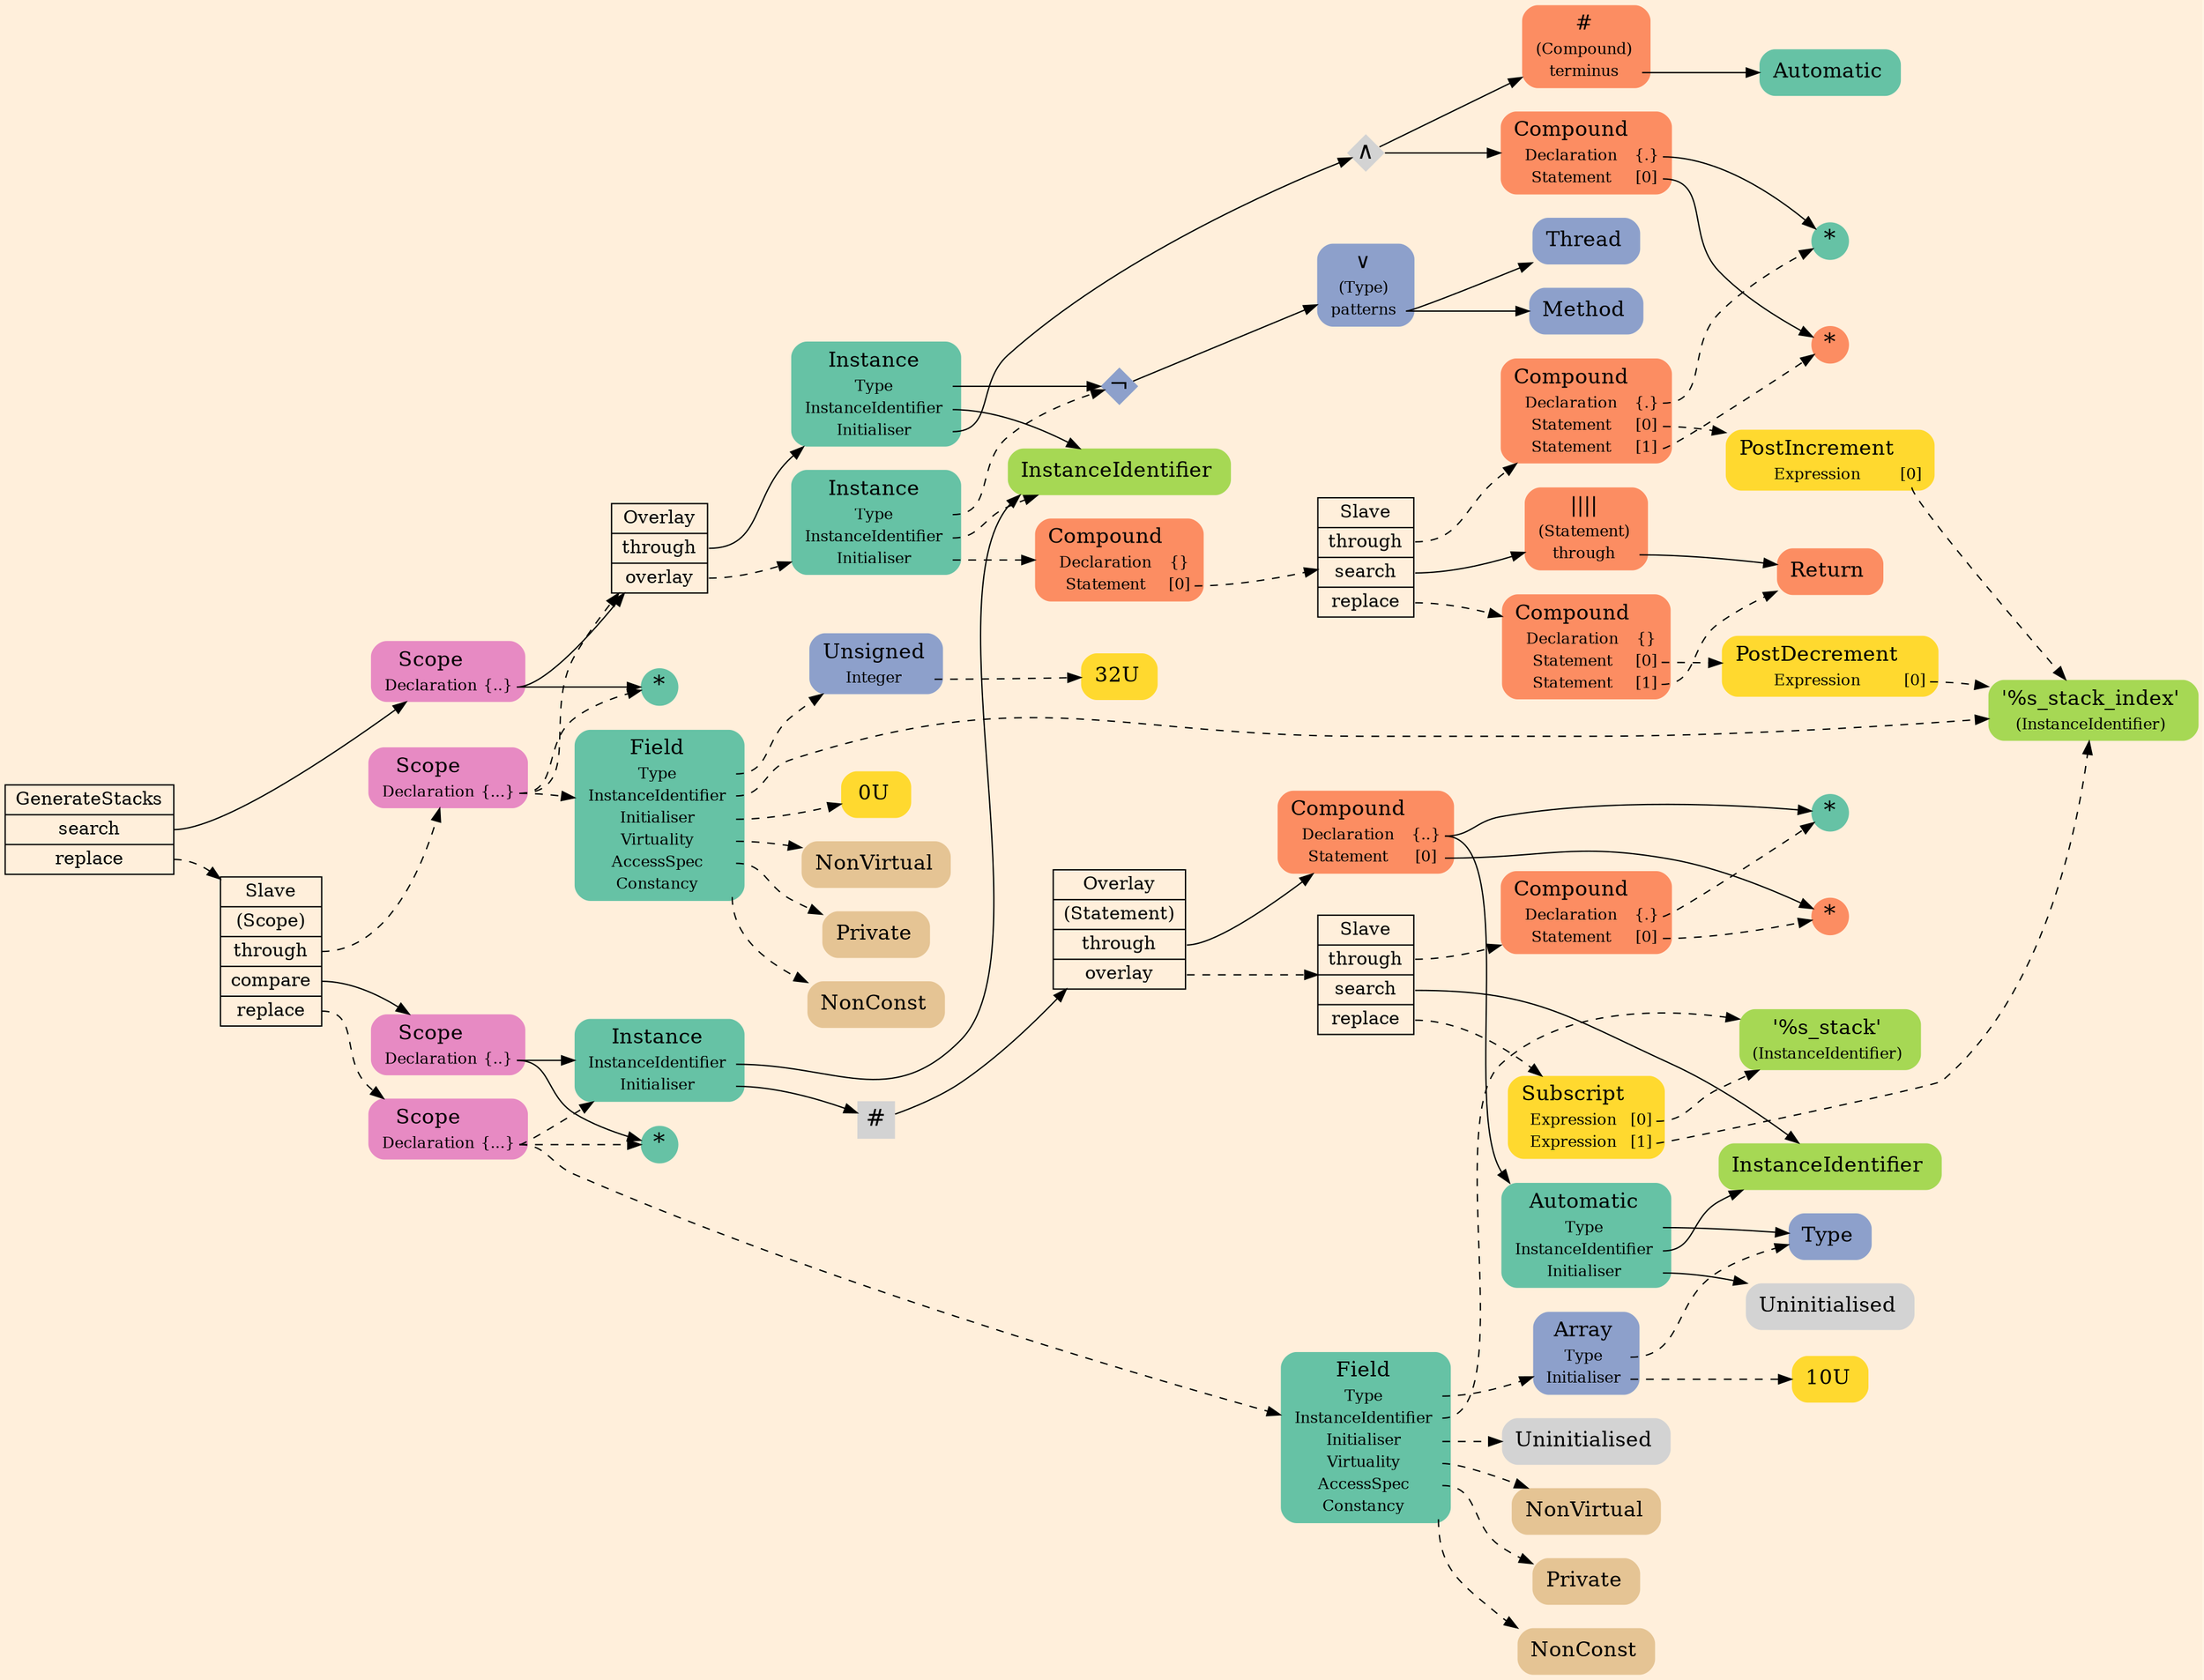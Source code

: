 digraph Inferno {
graph [
    rankdir = "LR"
    bgcolor = antiquewhite1
    color = black
    fontcolor = black
];
node [
];
// -------------------- transformation figure --------------------
"CR#P32-0" [
    shape = "record"
    fillcolor = antiquewhite1
    label = "<fixed> GenerateStacks | <port0> search | <port1> replace"
    style = "filled"
    fontsize = "14"
    color = black
    fontcolor = black
];

"#B-2-537" [
    shape = "plaintext"
    fillcolor = "/set28/4"
    label = <<TABLE BORDER="0" CELLBORDER="0" CELLSPACING="0">
     <TR><TD><FONT POINT-SIZE="16.0">Scope</FONT></TD><TD></TD></TR>
     <TR><TD>Declaration</TD><TD PORT="port0">{..}</TD></TR>
    </TABLE>>
    style = "rounded,filled"
    fontsize = "12"
];

"#B-2-519" [
    shape = "record"
    fillcolor = antiquewhite1
    label = "<fixed> Overlay | <port0> through | <port1> overlay"
    style = "filled"
    fontsize = "14"
    color = black
    fontcolor = black
];

"#B-2-502" [
    shape = "plaintext"
    fillcolor = "/set28/1"
    label = <<TABLE BORDER="0" CELLBORDER="0" CELLSPACING="0">
     <TR><TD><FONT POINT-SIZE="16.0">Instance</FONT></TD><TD></TD></TR>
     <TR><TD>Type</TD><TD PORT="port0"></TD></TR>
     <TR><TD>InstanceIdentifier</TD><TD PORT="port1"></TD></TR>
     <TR><TD>Initialiser</TD><TD PORT="port2"></TD></TR>
    </TABLE>>
    style = "rounded,filled"
    fontsize = "12"
];

"#B-2-508" [
    shape = "diamond"
    fillcolor = "/set28/3"
    label = <¬>
    style = "filled"
    fontsize = "18"
    penwidth = 0.0
    fixedsize = true
    width = 0.4
    height = 0.4
];

"#B-2-507" [
    shape = "plaintext"
    fillcolor = "/set28/3"
    label = <<TABLE BORDER="0" CELLBORDER="0" CELLSPACING="0">
     <TR><TD><FONT POINT-SIZE="16.0">∨</FONT></TD><TD></TD></TR>
     <TR><TD>(Type)</TD><TD PORT="port0"></TD></TR>
     <TR><TD>patterns</TD><TD PORT="port1"></TD></TR>
    </TABLE>>
    style = "rounded,filled"
    fontsize = "12"
];

"#B-2-505" [
    shape = "plaintext"
    fillcolor = "/set28/3"
    label = <<TABLE BORDER="0" CELLBORDER="0" CELLSPACING="0">
     <TR><TD><FONT POINT-SIZE="16.0">Thread</FONT></TD><TD></TD></TR>
    </TABLE>>
    style = "rounded,filled"
    fontsize = "12"
];

"#B-2-506" [
    shape = "plaintext"
    fillcolor = "/set28/3"
    label = <<TABLE BORDER="0" CELLBORDER="0" CELLSPACING="0">
     <TR><TD><FONT POINT-SIZE="16.0">Method</FONT></TD><TD></TD></TR>
    </TABLE>>
    style = "rounded,filled"
    fontsize = "12"
];

"#B-2-550" [
    shape = "plaintext"
    fillcolor = "/set28/5"
    label = <<TABLE BORDER="0" CELLBORDER="0" CELLSPACING="0">
     <TR><TD><FONT POINT-SIZE="16.0">InstanceIdentifier</FONT></TD><TD></TD></TR>
    </TABLE>>
    style = "rounded,filled"
    fontsize = "12"
];

"#B-2-509" [
    shape = "diamond"
    label = <∧>
    style = "filled"
    fontsize = "18"
    penwidth = 0.0
    fixedsize = true
    width = 0.4
    height = 0.4
];

"#B-2-510" [
    shape = "plaintext"
    fillcolor = "/set28/2"
    label = <<TABLE BORDER="0" CELLBORDER="0" CELLSPACING="0">
     <TR><TD><FONT POINT-SIZE="16.0">Compound</FONT></TD><TD></TD></TR>
     <TR><TD>Declaration</TD><TD PORT="port0">{.}</TD></TR>
     <TR><TD>Statement</TD><TD PORT="port1">[0]</TD></TR>
    </TABLE>>
    style = "rounded,filled"
    fontsize = "12"
];

"#B-2-514" [
    shape = "circle"
    fillcolor = "/set28/1"
    label = <*>
    style = "filled"
    fontsize = "18"
    penwidth = 0.0
    fixedsize = true
    width = 0.4
    height = 0.4
];

"#B-2-515" [
    shape = "circle"
    fillcolor = "/set28/2"
    label = <*>
    style = "filled"
    fontsize = "18"
    penwidth = 0.0
    fixedsize = true
    width = 0.4
    height = 0.4
];

"#B-2-517" [
    shape = "plaintext"
    fillcolor = "/set28/2"
    label = <<TABLE BORDER="0" CELLBORDER="0" CELLSPACING="0">
     <TR><TD><FONT POINT-SIZE="16.0">#</FONT></TD><TD></TD></TR>
     <TR><TD>(Compound)</TD><TD PORT="port0"></TD></TR>
     <TR><TD>terminus</TD><TD PORT="port1"></TD></TR>
    </TABLE>>
    style = "rounded,filled"
    fontsize = "12"
];

"#B-2-520" [
    shape = "plaintext"
    fillcolor = "/set28/1"
    label = <<TABLE BORDER="0" CELLBORDER="0" CELLSPACING="0">
     <TR><TD><FONT POINT-SIZE="16.0">Automatic</FONT></TD><TD></TD></TR>
    </TABLE>>
    style = "rounded,filled"
    fontsize = "12"
];

"#B-2-503" [
    shape = "plaintext"
    fillcolor = "/set28/1"
    label = <<TABLE BORDER="0" CELLBORDER="0" CELLSPACING="0">
     <TR><TD><FONT POINT-SIZE="16.0">Instance</FONT></TD><TD></TD></TR>
     <TR><TD>Type</TD><TD PORT="port0"></TD></TR>
     <TR><TD>InstanceIdentifier</TD><TD PORT="port1"></TD></TR>
     <TR><TD>Initialiser</TD><TD PORT="port2"></TD></TR>
    </TABLE>>
    style = "rounded,filled"
    fontsize = "12"
];

"#B-2-513" [
    shape = "plaintext"
    fillcolor = "/set28/2"
    label = <<TABLE BORDER="0" CELLBORDER="0" CELLSPACING="0">
     <TR><TD><FONT POINT-SIZE="16.0">Compound</FONT></TD><TD></TD></TR>
     <TR><TD>Declaration</TD><TD PORT="port0">{}</TD></TR>
     <TR><TD>Statement</TD><TD PORT="port1">[0]</TD></TR>
    </TABLE>>
    style = "rounded,filled"
    fontsize = "12"
];

"#B-2-560" [
    shape = "record"
    fillcolor = antiquewhite1
    label = "<fixed> Slave | <port0> through | <port1> search | <port2> replace"
    style = "filled"
    fontsize = "14"
    color = black
    fontcolor = black
];

"#B-2-511" [
    shape = "plaintext"
    fillcolor = "/set28/2"
    label = <<TABLE BORDER="0" CELLBORDER="0" CELLSPACING="0">
     <TR><TD><FONT POINT-SIZE="16.0">Compound</FONT></TD><TD></TD></TR>
     <TR><TD>Declaration</TD><TD PORT="port0">{.}</TD></TR>
     <TR><TD>Statement</TD><TD PORT="port1">[0]</TD></TR>
     <TR><TD>Statement</TD><TD PORT="port2">[1]</TD></TR>
    </TABLE>>
    style = "rounded,filled"
    fontsize = "12"
];

"#B-2-525" [
    shape = "plaintext"
    fillcolor = "/set28/6"
    label = <<TABLE BORDER="0" CELLBORDER="0" CELLSPACING="0">
     <TR><TD><FONT POINT-SIZE="16.0">PostIncrement</FONT></TD><TD></TD></TR>
     <TR><TD>Expression</TD><TD PORT="port0">[0]</TD></TR>
    </TABLE>>
    style = "rounded,filled"
    fontsize = "12"
];

"#B-2-532" [
    shape = "plaintext"
    fillcolor = "/set28/5"
    label = <<TABLE BORDER="0" CELLBORDER="0" CELLSPACING="0">
     <TR><TD><FONT POINT-SIZE="16.0">'%s_stack_index'</FONT></TD><TD></TD></TR>
     <TR><TD>(InstanceIdentifier)</TD><TD PORT="port0"></TD></TR>
    </TABLE>>
    style = "rounded,filled"
    fontsize = "12"
];

"#B-2-534" [
    shape = "plaintext"
    fillcolor = "/set28/2"
    label = <<TABLE BORDER="0" CELLBORDER="0" CELLSPACING="0">
     <TR><TD><FONT POINT-SIZE="16.0">||||</FONT></TD><TD></TD></TR>
     <TR><TD>(Statement)</TD><TD PORT="port0"></TD></TR>
     <TR><TD>through</TD><TD PORT="port1"></TD></TR>
    </TABLE>>
    style = "rounded,filled"
    fontsize = "12"
];

"#B-2-529" [
    shape = "plaintext"
    fillcolor = "/set28/2"
    label = <<TABLE BORDER="0" CELLBORDER="0" CELLSPACING="0">
     <TR><TD><FONT POINT-SIZE="16.0">Return</FONT></TD><TD></TD></TR>
    </TABLE>>
    style = "rounded,filled"
    fontsize = "12"
];

"#B-2-512" [
    shape = "plaintext"
    fillcolor = "/set28/2"
    label = <<TABLE BORDER="0" CELLBORDER="0" CELLSPACING="0">
     <TR><TD><FONT POINT-SIZE="16.0">Compound</FONT></TD><TD></TD></TR>
     <TR><TD>Declaration</TD><TD PORT="port0">{}</TD></TR>
     <TR><TD>Statement</TD><TD PORT="port1">[0]</TD></TR>
     <TR><TD>Statement</TD><TD PORT="port2">[1]</TD></TR>
    </TABLE>>
    style = "rounded,filled"
    fontsize = "12"
];

"#B-2-526" [
    shape = "plaintext"
    fillcolor = "/set28/6"
    label = <<TABLE BORDER="0" CELLBORDER="0" CELLSPACING="0">
     <TR><TD><FONT POINT-SIZE="16.0">PostDecrement</FONT></TD><TD></TD></TR>
     <TR><TD>Expression</TD><TD PORT="port0">[0]</TD></TR>
    </TABLE>>
    style = "rounded,filled"
    fontsize = "12"
];

"#B-2-536" [
    shape = "circle"
    fillcolor = "/set28/1"
    label = <*>
    style = "filled"
    fontsize = "18"
    penwidth = 0.0
    fixedsize = true
    width = 0.4
    height = 0.4
];

"#B-2-559" [
    shape = "record"
    fillcolor = antiquewhite1
    label = "<fixed> Slave | <port0> (Scope) | <port1> through | <port2> compare | <port3> replace"
    style = "filled"
    fontsize = "14"
    color = black
    fontcolor = black
];

"#B-2-538" [
    shape = "plaintext"
    fillcolor = "/set28/4"
    label = <<TABLE BORDER="0" CELLBORDER="0" CELLSPACING="0">
     <TR><TD><FONT POINT-SIZE="16.0">Scope</FONT></TD><TD></TD></TR>
     <TR><TD>Declaration</TD><TD PORT="port0">{...}</TD></TR>
    </TABLE>>
    style = "rounded,filled"
    fontsize = "12"
];

"#B-2-522" [
    shape = "plaintext"
    fillcolor = "/set28/1"
    label = <<TABLE BORDER="0" CELLBORDER="0" CELLSPACING="0">
     <TR><TD><FONT POINT-SIZE="16.0">Field</FONT></TD><TD></TD></TR>
     <TR><TD>Type</TD><TD PORT="port0"></TD></TR>
     <TR><TD>InstanceIdentifier</TD><TD PORT="port1"></TD></TR>
     <TR><TD>Initialiser</TD><TD PORT="port2"></TD></TR>
     <TR><TD>Virtuality</TD><TD PORT="port3"></TD></TR>
     <TR><TD>AccessSpec</TD><TD PORT="port4"></TD></TR>
     <TR><TD>Constancy</TD><TD PORT="port5"></TD></TR>
    </TABLE>>
    style = "rounded,filled"
    fontsize = "12"
];

"#B-2-524" [
    shape = "plaintext"
    fillcolor = "/set28/3"
    label = <<TABLE BORDER="0" CELLBORDER="0" CELLSPACING="0">
     <TR><TD><FONT POINT-SIZE="16.0">Unsigned</FONT></TD><TD></TD></TR>
     <TR><TD>Integer</TD><TD PORT="port0"></TD></TR>
    </TABLE>>
    style = "rounded,filled"
    fontsize = "12"
];

"#B-2-561" [
    shape = "plaintext"
    fillcolor = "/set28/6"
    label = <<TABLE BORDER="0" CELLBORDER="0" CELLSPACING="0">
     <TR><TD><FONT POINT-SIZE="16.0">32U</FONT></TD><TD></TD></TR>
    </TABLE>>
    style = "rounded,filled"
    fontsize = "12"
];

"#B-2-563" [
    shape = "plaintext"
    fillcolor = "/set28/6"
    label = <<TABLE BORDER="0" CELLBORDER="0" CELLSPACING="0">
     <TR><TD><FONT POINT-SIZE="16.0">0U</FONT></TD><TD></TD></TR>
    </TABLE>>
    style = "rounded,filled"
    fontsize = "12"
];

"#B-2-565" [
    shape = "plaintext"
    fillcolor = "/set28/7"
    label = <<TABLE BORDER="0" CELLBORDER="0" CELLSPACING="0">
     <TR><TD><FONT POINT-SIZE="16.0">NonVirtual</FONT></TD><TD></TD></TR>
    </TABLE>>
    style = "rounded,filled"
    fontsize = "12"
];

"#B-2-566" [
    shape = "plaintext"
    fillcolor = "/set28/7"
    label = <<TABLE BORDER="0" CELLBORDER="0" CELLSPACING="0">
     <TR><TD><FONT POINT-SIZE="16.0">Private</FONT></TD><TD></TD></TR>
    </TABLE>>
    style = "rounded,filled"
    fontsize = "12"
];

"#B-2-562" [
    shape = "plaintext"
    fillcolor = "/set28/7"
    label = <<TABLE BORDER="0" CELLBORDER="0" CELLSPACING="0">
     <TR><TD><FONT POINT-SIZE="16.0">NonConst</FONT></TD><TD></TD></TR>
    </TABLE>>
    style = "rounded,filled"
    fontsize = "12"
];

"#B-2-539" [
    shape = "plaintext"
    fillcolor = "/set28/4"
    label = <<TABLE BORDER="0" CELLBORDER="0" CELLSPACING="0">
     <TR><TD><FONT POINT-SIZE="16.0">Scope</FONT></TD><TD></TD></TR>
     <TR><TD>Declaration</TD><TD PORT="port0">{..}</TD></TR>
    </TABLE>>
    style = "rounded,filled"
    fontsize = "12"
];

"#B-2-548" [
    shape = "circle"
    fillcolor = "/set28/1"
    label = <*>
    style = "filled"
    fontsize = "18"
    penwidth = 0.0
    fixedsize = true
    width = 0.4
    height = 0.4
];

"#B-2-504" [
    shape = "plaintext"
    fillcolor = "/set28/1"
    label = <<TABLE BORDER="0" CELLBORDER="0" CELLSPACING="0">
     <TR><TD><FONT POINT-SIZE="16.0">Instance</FONT></TD><TD></TD></TR>
     <TR><TD>InstanceIdentifier</TD><TD PORT="port0"></TD></TR>
     <TR><TD>Initialiser</TD><TD PORT="port1"></TD></TR>
    </TABLE>>
    style = "rounded,filled"
    fontsize = "12"
];

"#B-2-516" [
    shape = "square"
    label = <#>
    style = "filled"
    fontsize = "18"
    penwidth = 0.0
    fixedsize = true
    width = 0.4
    height = 0.4
];

"#B-2-518" [
    shape = "record"
    fillcolor = antiquewhite1
    label = "<fixed> Overlay | <port0> (Statement) | <port1> through | <port2> overlay"
    style = "filled"
    fontsize = "14"
    color = black
    fontcolor = black
];

"#B-2-545" [
    shape = "plaintext"
    fillcolor = "/set28/2"
    label = <<TABLE BORDER="0" CELLBORDER="0" CELLSPACING="0">
     <TR><TD><FONT POINT-SIZE="16.0">Compound</FONT></TD><TD></TD></TR>
     <TR><TD>Declaration</TD><TD PORT="port0">{..}</TD></TR>
     <TR><TD>Statement</TD><TD PORT="port1">[0]</TD></TR>
    </TABLE>>
    style = "rounded,filled"
    fontsize = "12"
];

"#B-2-547" [
    shape = "circle"
    fillcolor = "/set28/1"
    label = <*>
    style = "filled"
    fontsize = "18"
    penwidth = 0.0
    fixedsize = true
    width = 0.4
    height = 0.4
];

"#B-2-521" [
    shape = "plaintext"
    fillcolor = "/set28/1"
    label = <<TABLE BORDER="0" CELLBORDER="0" CELLSPACING="0">
     <TR><TD><FONT POINT-SIZE="16.0">Automatic</FONT></TD><TD></TD></TR>
     <TR><TD>Type</TD><TD PORT="port0"></TD></TR>
     <TR><TD>InstanceIdentifier</TD><TD PORT="port1"></TD></TR>
     <TR><TD>Initialiser</TD><TD PORT="port2"></TD></TR>
    </TABLE>>
    style = "rounded,filled"
    fontsize = "12"
];

"#B-2-553" [
    shape = "plaintext"
    fillcolor = "/set28/3"
    label = <<TABLE BORDER="0" CELLBORDER="0" CELLSPACING="0">
     <TR><TD><FONT POINT-SIZE="16.0">Type</FONT></TD><TD></TD></TR>
    </TABLE>>
    style = "rounded,filled"
    fontsize = "12"
];

"#B-2-527" [
    shape = "plaintext"
    fillcolor = "/set28/5"
    label = <<TABLE BORDER="0" CELLBORDER="0" CELLSPACING="0">
     <TR><TD><FONT POINT-SIZE="16.0">InstanceIdentifier</FONT></TD><TD></TD></TR>
    </TABLE>>
    style = "rounded,filled"
    fontsize = "12"
];

"#B-2-552" [
    shape = "plaintext"
    label = <<TABLE BORDER="0" CELLBORDER="0" CELLSPACING="0">
     <TR><TD><FONT POINT-SIZE="16.0">Uninitialised</FONT></TD><TD></TD></TR>
    </TABLE>>
    style = "rounded,filled"
    fontsize = "12"
];

"#B-2-549" [
    shape = "circle"
    fillcolor = "/set28/2"
    label = <*>
    style = "filled"
    fontsize = "18"
    penwidth = 0.0
    fixedsize = true
    width = 0.4
    height = 0.4
];

"#B-2-551" [
    shape = "record"
    fillcolor = antiquewhite1
    label = "<fixed> Slave | <port0> through | <port1> search | <port2> replace"
    style = "filled"
    fontsize = "14"
    color = black
    fontcolor = black
];

"#B-2-546" [
    shape = "plaintext"
    fillcolor = "/set28/2"
    label = <<TABLE BORDER="0" CELLBORDER="0" CELLSPACING="0">
     <TR><TD><FONT POINT-SIZE="16.0">Compound</FONT></TD><TD></TD></TR>
     <TR><TD>Declaration</TD><TD PORT="port0">{.}</TD></TR>
     <TR><TD>Statement</TD><TD PORT="port1">[0]</TD></TR>
    </TABLE>>
    style = "rounded,filled"
    fontsize = "12"
];

"#B-2-530" [
    shape = "plaintext"
    fillcolor = "/set28/6"
    label = <<TABLE BORDER="0" CELLBORDER="0" CELLSPACING="0">
     <TR><TD><FONT POINT-SIZE="16.0">Subscript</FONT></TD><TD></TD></TR>
     <TR><TD>Expression</TD><TD PORT="port0">[0]</TD></TR>
     <TR><TD>Expression</TD><TD PORT="port1">[1]</TD></TR>
    </TABLE>>
    style = "rounded,filled"
    fontsize = "12"
];

"#B-2-533" [
    shape = "plaintext"
    fillcolor = "/set28/5"
    label = <<TABLE BORDER="0" CELLBORDER="0" CELLSPACING="0">
     <TR><TD><FONT POINT-SIZE="16.0">'%s_stack'</FONT></TD><TD></TD></TR>
     <TR><TD>(InstanceIdentifier)</TD><TD PORT="port0"></TD></TR>
    </TABLE>>
    style = "rounded,filled"
    fontsize = "12"
];

"#B-2-540" [
    shape = "plaintext"
    fillcolor = "/set28/4"
    label = <<TABLE BORDER="0" CELLBORDER="0" CELLSPACING="0">
     <TR><TD><FONT POINT-SIZE="16.0">Scope</FONT></TD><TD></TD></TR>
     <TR><TD>Declaration</TD><TD PORT="port0">{...}</TD></TR>
    </TABLE>>
    style = "rounded,filled"
    fontsize = "12"
];

"#B-2-523" [
    shape = "plaintext"
    fillcolor = "/set28/1"
    label = <<TABLE BORDER="0" CELLBORDER="0" CELLSPACING="0">
     <TR><TD><FONT POINT-SIZE="16.0">Field</FONT></TD><TD></TD></TR>
     <TR><TD>Type</TD><TD PORT="port0"></TD></TR>
     <TR><TD>InstanceIdentifier</TD><TD PORT="port1"></TD></TR>
     <TR><TD>Initialiser</TD><TD PORT="port2"></TD></TR>
     <TR><TD>Virtuality</TD><TD PORT="port3"></TD></TR>
     <TR><TD>AccessSpec</TD><TD PORT="port4"></TD></TR>
     <TR><TD>Constancy</TD><TD PORT="port5"></TD></TR>
    </TABLE>>
    style = "rounded,filled"
    fontsize = "12"
];

"#B-2-528" [
    shape = "plaintext"
    fillcolor = "/set28/3"
    label = <<TABLE BORDER="0" CELLBORDER="0" CELLSPACING="0">
     <TR><TD><FONT POINT-SIZE="16.0">Array</FONT></TD><TD></TD></TR>
     <TR><TD>Type</TD><TD PORT="port0"></TD></TR>
     <TR><TD>Initialiser</TD><TD PORT="port1"></TD></TR>
    </TABLE>>
    style = "rounded,filled"
    fontsize = "12"
];

"#B-2-558" [
    shape = "plaintext"
    fillcolor = "/set28/6"
    label = <<TABLE BORDER="0" CELLBORDER="0" CELLSPACING="0">
     <TR><TD><FONT POINT-SIZE="16.0">10U</FONT></TD><TD></TD></TR>
    </TABLE>>
    style = "rounded,filled"
    fontsize = "12"
];

"#B-2-555" [
    shape = "plaintext"
    label = <<TABLE BORDER="0" CELLBORDER="0" CELLSPACING="0">
     <TR><TD><FONT POINT-SIZE="16.0">Uninitialised</FONT></TD><TD></TD></TR>
    </TABLE>>
    style = "rounded,filled"
    fontsize = "12"
];

"#B-2-556" [
    shape = "plaintext"
    fillcolor = "/set28/7"
    label = <<TABLE BORDER="0" CELLBORDER="0" CELLSPACING="0">
     <TR><TD><FONT POINT-SIZE="16.0">NonVirtual</FONT></TD><TD></TD></TR>
    </TABLE>>
    style = "rounded,filled"
    fontsize = "12"
];

"#B-2-557" [
    shape = "plaintext"
    fillcolor = "/set28/7"
    label = <<TABLE BORDER="0" CELLBORDER="0" CELLSPACING="0">
     <TR><TD><FONT POINT-SIZE="16.0">Private</FONT></TD><TD></TD></TR>
    </TABLE>>
    style = "rounded,filled"
    fontsize = "12"
];

"#B-2-554" [
    shape = "plaintext"
    fillcolor = "/set28/7"
    label = <<TABLE BORDER="0" CELLBORDER="0" CELLSPACING="0">
     <TR><TD><FONT POINT-SIZE="16.0">NonConst</FONT></TD><TD></TD></TR>
    </TABLE>>
    style = "rounded,filled"
    fontsize = "12"
];



// -------------------- links --------------------
// links for block CR#P32-0
"CR#P32-0":port0 -> "#B-2-537" [
    style="solid"
    color = black
    fontcolor = black
];

"CR#P32-0":port1 -> "#B-2-559" [
    style="dashed"
    color = black
    fontcolor = black
];

// links for block #B-2-537
"#B-2-537":port0 -> "#B-2-519" [
    style="solid"
    color = black
    fontcolor = black
];

"#B-2-537":port0 -> "#B-2-536" [
    style="solid"
    color = black
    fontcolor = black
];

// links for block #B-2-519
"#B-2-519":port0 -> "#B-2-502" [
    style="solid"
    color = black
    fontcolor = black
];

"#B-2-519":port1 -> "#B-2-503" [
    style="dashed"
    color = black
    fontcolor = black
];

// links for block #B-2-502
"#B-2-502":port0 -> "#B-2-508" [
    style="solid"
    color = black
    fontcolor = black
];

"#B-2-502":port1 -> "#B-2-550" [
    style="solid"
    color = black
    fontcolor = black
];

"#B-2-502":port2 -> "#B-2-509" [
    style="solid"
    color = black
    fontcolor = black
];

// links for block #B-2-508
"#B-2-508" -> "#B-2-507" [
    style="solid"
    color = black
    fontcolor = black
];

// links for block #B-2-507
"#B-2-507":port1 -> "#B-2-505" [
    style="solid"
    color = black
    fontcolor = black
];

"#B-2-507":port1 -> "#B-2-506" [
    style="solid"
    color = black
    fontcolor = black
];

// links for block #B-2-505
// links for block #B-2-506
// links for block #B-2-550
// links for block #B-2-509
"#B-2-509" -> "#B-2-510" [
    style="solid"
    color = black
    fontcolor = black
];

"#B-2-509" -> "#B-2-517" [
    style="solid"
    color = black
    fontcolor = black
];

// links for block #B-2-510
"#B-2-510":port0 -> "#B-2-514" [
    style="solid"
    color = black
    fontcolor = black
];

"#B-2-510":port1 -> "#B-2-515" [
    style="solid"
    color = black
    fontcolor = black
];

// links for block #B-2-514
// links for block #B-2-515
// links for block #B-2-517
"#B-2-517":port1 -> "#B-2-520" [
    style="solid"
    color = black
    fontcolor = black
];

// links for block #B-2-520
// links for block #B-2-503
"#B-2-503":port0 -> "#B-2-508" [
    style="dashed"
    color = black
    fontcolor = black
];

"#B-2-503":port1 -> "#B-2-550" [
    style="dashed"
    color = black
    fontcolor = black
];

"#B-2-503":port2 -> "#B-2-513" [
    style="dashed"
    color = black
    fontcolor = black
];

// links for block #B-2-513
"#B-2-513":port1 -> "#B-2-560" [
    style="dashed"
    color = black
    fontcolor = black
];

// links for block #B-2-560
"#B-2-560":port0 -> "#B-2-511" [
    style="dashed"
    color = black
    fontcolor = black
];

"#B-2-560":port1 -> "#B-2-534" [
    style="solid"
    color = black
    fontcolor = black
];

"#B-2-560":port2 -> "#B-2-512" [
    style="dashed"
    color = black
    fontcolor = black
];

// links for block #B-2-511
"#B-2-511":port0 -> "#B-2-514" [
    style="dashed"
    color = black
    fontcolor = black
];

"#B-2-511":port1 -> "#B-2-525" [
    style="dashed"
    color = black
    fontcolor = black
];

"#B-2-511":port2 -> "#B-2-515" [
    style="dashed"
    color = black
    fontcolor = black
];

// links for block #B-2-525
"#B-2-525":port0 -> "#B-2-532" [
    style="dashed"
    color = black
    fontcolor = black
];

// links for block #B-2-532
// links for block #B-2-534
"#B-2-534":port1 -> "#B-2-529" [
    style="solid"
    color = black
    fontcolor = black
];

// links for block #B-2-529
// links for block #B-2-512
"#B-2-512":port1 -> "#B-2-526" [
    style="dashed"
    color = black
    fontcolor = black
];

"#B-2-512":port2 -> "#B-2-529" [
    style="dashed"
    color = black
    fontcolor = black
];

// links for block #B-2-526
"#B-2-526":port0 -> "#B-2-532" [
    style="dashed"
    color = black
    fontcolor = black
];

// links for block #B-2-536
// links for block #B-2-559
"#B-2-559":port1 -> "#B-2-538" [
    style="dashed"
    color = black
    fontcolor = black
];

"#B-2-559":port2 -> "#B-2-539" [
    style="solid"
    color = black
    fontcolor = black
];

"#B-2-559":port3 -> "#B-2-540" [
    style="dashed"
    color = black
    fontcolor = black
];

// links for block #B-2-538
"#B-2-538":port0 -> "#B-2-519" [
    style="dashed"
    color = black
    fontcolor = black
];

"#B-2-538":port0 -> "#B-2-536" [
    style="dashed"
    color = black
    fontcolor = black
];

"#B-2-538":port0 -> "#B-2-522" [
    style="dashed"
    color = black
    fontcolor = black
];

// links for block #B-2-522
"#B-2-522":port0 -> "#B-2-524" [
    style="dashed"
    color = black
    fontcolor = black
];

"#B-2-522":port1 -> "#B-2-532" [
    style="dashed"
    color = black
    fontcolor = black
];

"#B-2-522":port2 -> "#B-2-563" [
    style="dashed"
    color = black
    fontcolor = black
];

"#B-2-522":port3 -> "#B-2-565" [
    style="dashed"
    color = black
    fontcolor = black
];

"#B-2-522":port4 -> "#B-2-566" [
    style="dashed"
    color = black
    fontcolor = black
];

"#B-2-522":port5 -> "#B-2-562" [
    style="dashed"
    color = black
    fontcolor = black
];

// links for block #B-2-524
"#B-2-524":port0 -> "#B-2-561" [
    style="dashed"
    color = black
    fontcolor = black
];

// links for block #B-2-561
// links for block #B-2-563
// links for block #B-2-565
// links for block #B-2-566
// links for block #B-2-562
// links for block #B-2-539
"#B-2-539":port0 -> "#B-2-548" [
    style="solid"
    color = black
    fontcolor = black
];

"#B-2-539":port0 -> "#B-2-504" [
    style="solid"
    color = black
    fontcolor = black
];

// links for block #B-2-548
// links for block #B-2-504
"#B-2-504":port0 -> "#B-2-550" [
    style="solid"
    color = black
    fontcolor = black
];

"#B-2-504":port1 -> "#B-2-516" [
    style="solid"
    color = black
    fontcolor = black
];

// links for block #B-2-516
"#B-2-516" -> "#B-2-518" [
    style="solid"
    color = black
    fontcolor = black
];

// links for block #B-2-518
"#B-2-518":port1 -> "#B-2-545" [
    style="solid"
    color = black
    fontcolor = black
];

"#B-2-518":port2 -> "#B-2-551" [
    style="dashed"
    color = black
    fontcolor = black
];

// links for block #B-2-545
"#B-2-545":port0 -> "#B-2-547" [
    style="solid"
    color = black
    fontcolor = black
];

"#B-2-545":port0 -> "#B-2-521" [
    style="solid"
    color = black
    fontcolor = black
];

"#B-2-545":port1 -> "#B-2-549" [
    style="solid"
    color = black
    fontcolor = black
];

// links for block #B-2-547
// links for block #B-2-521
"#B-2-521":port0 -> "#B-2-553" [
    style="solid"
    color = black
    fontcolor = black
];

"#B-2-521":port1 -> "#B-2-527" [
    style="solid"
    color = black
    fontcolor = black
];

"#B-2-521":port2 -> "#B-2-552" [
    style="solid"
    color = black
    fontcolor = black
];

// links for block #B-2-553
// links for block #B-2-527
// links for block #B-2-552
// links for block #B-2-549
// links for block #B-2-551
"#B-2-551":port0 -> "#B-2-546" [
    style="dashed"
    color = black
    fontcolor = black
];

"#B-2-551":port1 -> "#B-2-527" [
    style="solid"
    color = black
    fontcolor = black
];

"#B-2-551":port2 -> "#B-2-530" [
    style="dashed"
    color = black
    fontcolor = black
];

// links for block #B-2-546
"#B-2-546":port0 -> "#B-2-547" [
    style="dashed"
    color = black
    fontcolor = black
];

"#B-2-546":port1 -> "#B-2-549" [
    style="dashed"
    color = black
    fontcolor = black
];

// links for block #B-2-530
"#B-2-530":port0 -> "#B-2-533" [
    style="dashed"
    color = black
    fontcolor = black
];

"#B-2-530":port1 -> "#B-2-532" [
    style="dashed"
    color = black
    fontcolor = black
];

// links for block #B-2-533
// links for block #B-2-540
"#B-2-540":port0 -> "#B-2-548" [
    style="dashed"
    color = black
    fontcolor = black
];

"#B-2-540":port0 -> "#B-2-504" [
    style="dashed"
    color = black
    fontcolor = black
];

"#B-2-540":port0 -> "#B-2-523" [
    style="dashed"
    color = black
    fontcolor = black
];

// links for block #B-2-523
"#B-2-523":port0 -> "#B-2-528" [
    style="dashed"
    color = black
    fontcolor = black
];

"#B-2-523":port1 -> "#B-2-533" [
    style="dashed"
    color = black
    fontcolor = black
];

"#B-2-523":port2 -> "#B-2-555" [
    style="dashed"
    color = black
    fontcolor = black
];

"#B-2-523":port3 -> "#B-2-556" [
    style="dashed"
    color = black
    fontcolor = black
];

"#B-2-523":port4 -> "#B-2-557" [
    style="dashed"
    color = black
    fontcolor = black
];

"#B-2-523":port5 -> "#B-2-554" [
    style="dashed"
    color = black
    fontcolor = black
];

// links for block #B-2-528
"#B-2-528":port0 -> "#B-2-553" [
    style="dashed"
    color = black
    fontcolor = black
];

"#B-2-528":port1 -> "#B-2-558" [
    style="dashed"
    color = black
    fontcolor = black
];

// links for block #B-2-558
// links for block #B-2-555
// links for block #B-2-556
// links for block #B-2-557
// links for block #B-2-554
}
